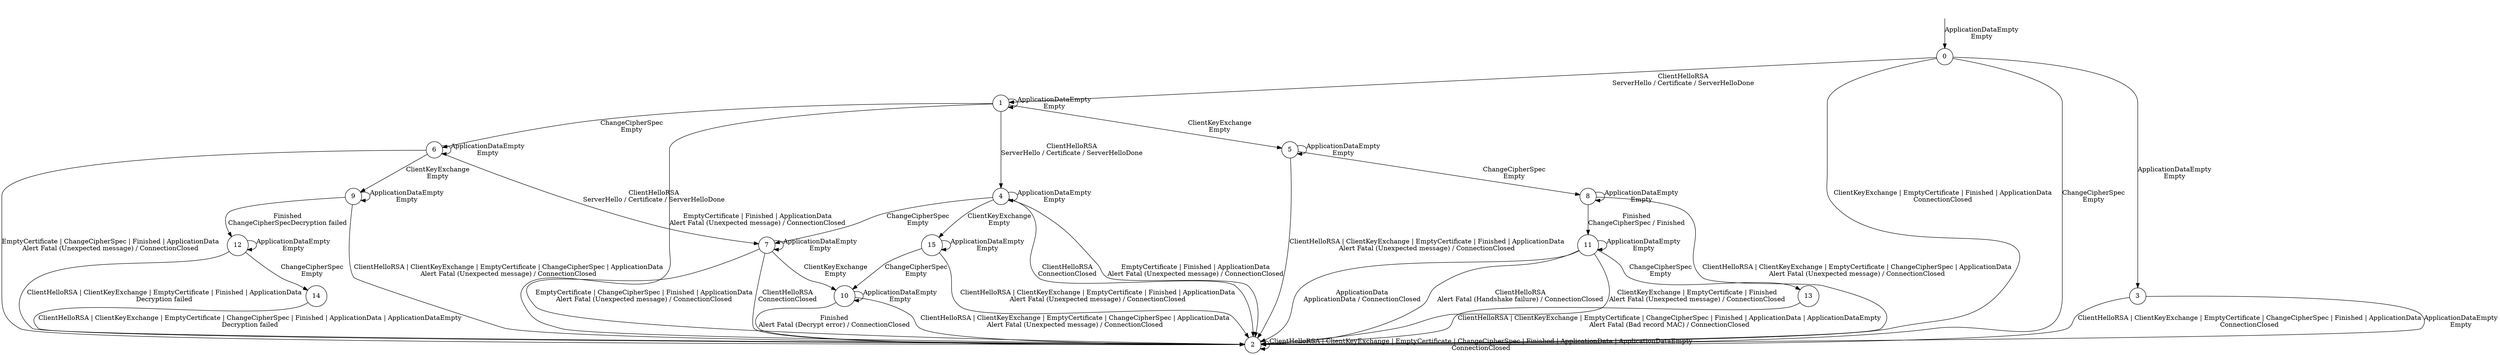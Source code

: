digraph g {
__start0 [shape="none", label=""];
s0 [shape="circle", label="0"];
s1 [shape="circle", label="1"];
s2 [shape="circle", label="2"];
s3 [shape="circle", label="3"];
s4 [shape="circle", label="4"];
s5 [shape="circle", label="5"];
s6 [shape="circle", label="6"];
s7 [shape="circle", label="7"];
s8 [shape="circle", label="8"];
s9 [shape="circle", label="9"];
s10 [shape="circle", label="10"];
s11 [shape="circle", label="11"];
s12 [shape="circle", label="12"];
s13 [shape="circle", label="13"];
s14 [shape="circle", label="14"];
s15 [shape="circle", label="15"];
s9 -> s2  [label=<ClientHelloRSA | ClientKeyExchange | EmptyCertificate | ChangeCipherSpec | ApplicationData<br />Alert Fatal (Unexpected message) / ConnectionClosed>];
s9 -> s9  [label=<ApplicationDataEmpty<br />Empty>];
s9 -> s12  [label=<Finished<br />ChangeCipherSpecDecryption failed>];
s8 -> s2  [label=<ClientHelloRSA | ClientKeyExchange | EmptyCertificate | ChangeCipherSpec | ApplicationData<br />Alert Fatal (Unexpected message) / ConnectionClosed>];
s8 -> s11  [label=<Finished<br />ChangeCipherSpec / Finished>];
s8 -> s8  [label=<ApplicationDataEmpty<br />Empty>];
s3 -> s2  [label=<ClientHelloRSA | ClientKeyExchange | EmptyCertificate | ChangeCipherSpec | Finished | ApplicationData<br />ConnectionClosed>];
s3 -> s2  [label=<ApplicationDataEmpty<br />Empty>];
s2 -> s2  [label=<ClientHelloRSA | ClientKeyExchange | EmptyCertificate | ChangeCipherSpec | Finished | ApplicationData | ApplicationDataEmpty<br />ConnectionClosed>];
s1 -> s2  [label=<EmptyCertificate | Finished | ApplicationData<br />Alert Fatal (Unexpected message) / ConnectionClosed>];
s1 -> s1  [label=<ApplicationDataEmpty<br />Empty>];
s1 -> s6  [label=<ChangeCipherSpec<br />Empty>];
s1 -> s5  [label=<ClientKeyExchange<br />Empty>];
s1 -> s4  [label=<ClientHelloRSA<br />ServerHello / Certificate / ServerHelloDone>];
s10 -> s2  [label=<Finished<br />Alert Fatal (Decrypt error) / ConnectionClosed>];
s10 -> s2  [label=<ClientHelloRSA | ClientKeyExchange | EmptyCertificate | ChangeCipherSpec | ApplicationData<br />Alert Fatal (Unexpected message) / ConnectionClosed>];
s10 -> s10  [label=<ApplicationDataEmpty<br />Empty>];
s7 -> s2  [label=<ClientHelloRSA<br />ConnectionClosed>];
s7 -> s2  [label=<EmptyCertificate | ChangeCipherSpec | Finished | ApplicationData<br />Alert Fatal (Unexpected message) / ConnectionClosed>];
s7 -> s10  [label=<ClientKeyExchange<br />Empty>];
s7 -> s7  [label=<ApplicationDataEmpty<br />Empty>];
s6 -> s2  [label=<EmptyCertificate | ChangeCipherSpec | Finished | ApplicationData<br />Alert Fatal (Unexpected message) / ConnectionClosed>];
s6 -> s9  [label=<ClientKeyExchange<br />Empty>];
s6 -> s7  [label=<ClientHelloRSA<br />ServerHello / Certificate / ServerHelloDone>];
s6 -> s6  [label=<ApplicationDataEmpty<br />Empty>];
s5 -> s2  [label=<ClientHelloRSA | ClientKeyExchange | EmptyCertificate | Finished | ApplicationData<br />Alert Fatal (Unexpected message) / ConnectionClosed>];
s5 -> s8  [label=<ChangeCipherSpec<br />Empty>];
s5 -> s5  [label=<ApplicationDataEmpty<br />Empty>];
s4 -> s2  [label=<ClientHelloRSA<br />ConnectionClosed>];
s4 -> s2  [label=<EmptyCertificate | Finished | ApplicationData<br />Alert Fatal (Unexpected message) / ConnectionClosed>];
s4 -> s7  [label=<ChangeCipherSpec<br />Empty>];
s4 -> s15  [label=<ClientKeyExchange<br />Empty>];
s4 -> s4  [label=<ApplicationDataEmpty<br />Empty>];
s13 -> s2  [label=<ClientHelloRSA | ClientKeyExchange | EmptyCertificate | ChangeCipherSpec | Finished | ApplicationData | ApplicationDataEmpty<br />Alert Fatal (Bad record MAC) / ConnectionClosed>];
s15 -> s2  [label=<ClientHelloRSA | ClientKeyExchange | EmptyCertificate | Finished | ApplicationData<br />Alert Fatal (Unexpected message) / ConnectionClosed>];
s15 -> s10  [label=<ChangeCipherSpec<br />Empty>];
s15 -> s15  [label=<ApplicationDataEmpty<br />Empty>];
s12 -> s2  [label=<ClientHelloRSA | ClientKeyExchange | EmptyCertificate | Finished | ApplicationData<br />Decryption failed>];
s12 -> s14  [label=<ChangeCipherSpec<br />Empty>];
s12 -> s12  [label=<ApplicationDataEmpty<br />Empty>];
s14 -> s2  [label=<ClientHelloRSA | ClientKeyExchange | EmptyCertificate | ChangeCipherSpec | Finished | ApplicationData | ApplicationDataEmpty<br />Decryption failed>];
s0 -> s3  [label=<ApplicationDataEmpty<br />Empty>];
s0 -> s2  [label=<ClientKeyExchange | EmptyCertificate | Finished | ApplicationData<br />ConnectionClosed>];
s0 -> s2  [label=<ChangeCipherSpec<br />Empty>];
s0 -> s1  [label=<ClientHelloRSA<br />ServerHello / Certificate / ServerHelloDone>];
s11 -> s13  [label=<ChangeCipherSpec<br />Empty>];
s11 -> s2  [label=<ApplicationData<br />ApplicationData / ConnectionClosed>];
s11 -> s2  [label=<ClientHelloRSA<br />Alert Fatal (Handshake failure) / ConnectionClosed>];
s11 -> s2  [label=<ClientKeyExchange | EmptyCertificate | Finished<br />Alert Fatal (Unexpected message) / ConnectionClosed>];
s11 -> s11  [label=<ApplicationDataEmpty<br />Empty>];
__start0 -> s0  [label=<ApplicationDataEmpty<br />Empty>];
}
